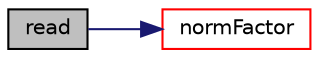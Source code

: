 digraph "read"
{
  bgcolor="transparent";
  edge [fontname="Helvetica",fontsize="10",labelfontname="Helvetica",labelfontsize="10"];
  node [fontname="Helvetica",fontsize="10",shape=record];
  rankdir="LR";
  Node1 [label="read",height=0.2,width=0.4,color="black", fillcolor="grey75", style="filled", fontcolor="black"];
  Node1 -> Node2 [color="midnightblue",fontsize="10",style="solid",fontname="Helvetica"];
  Node2 [label="normFactor",height=0.2,width=0.4,color="red",URL="$a02446.html#ad41d3f7a2da82048383005caa1e37d49",tooltip="Return the matrix norm used to normalise the residual for the. "];
}

